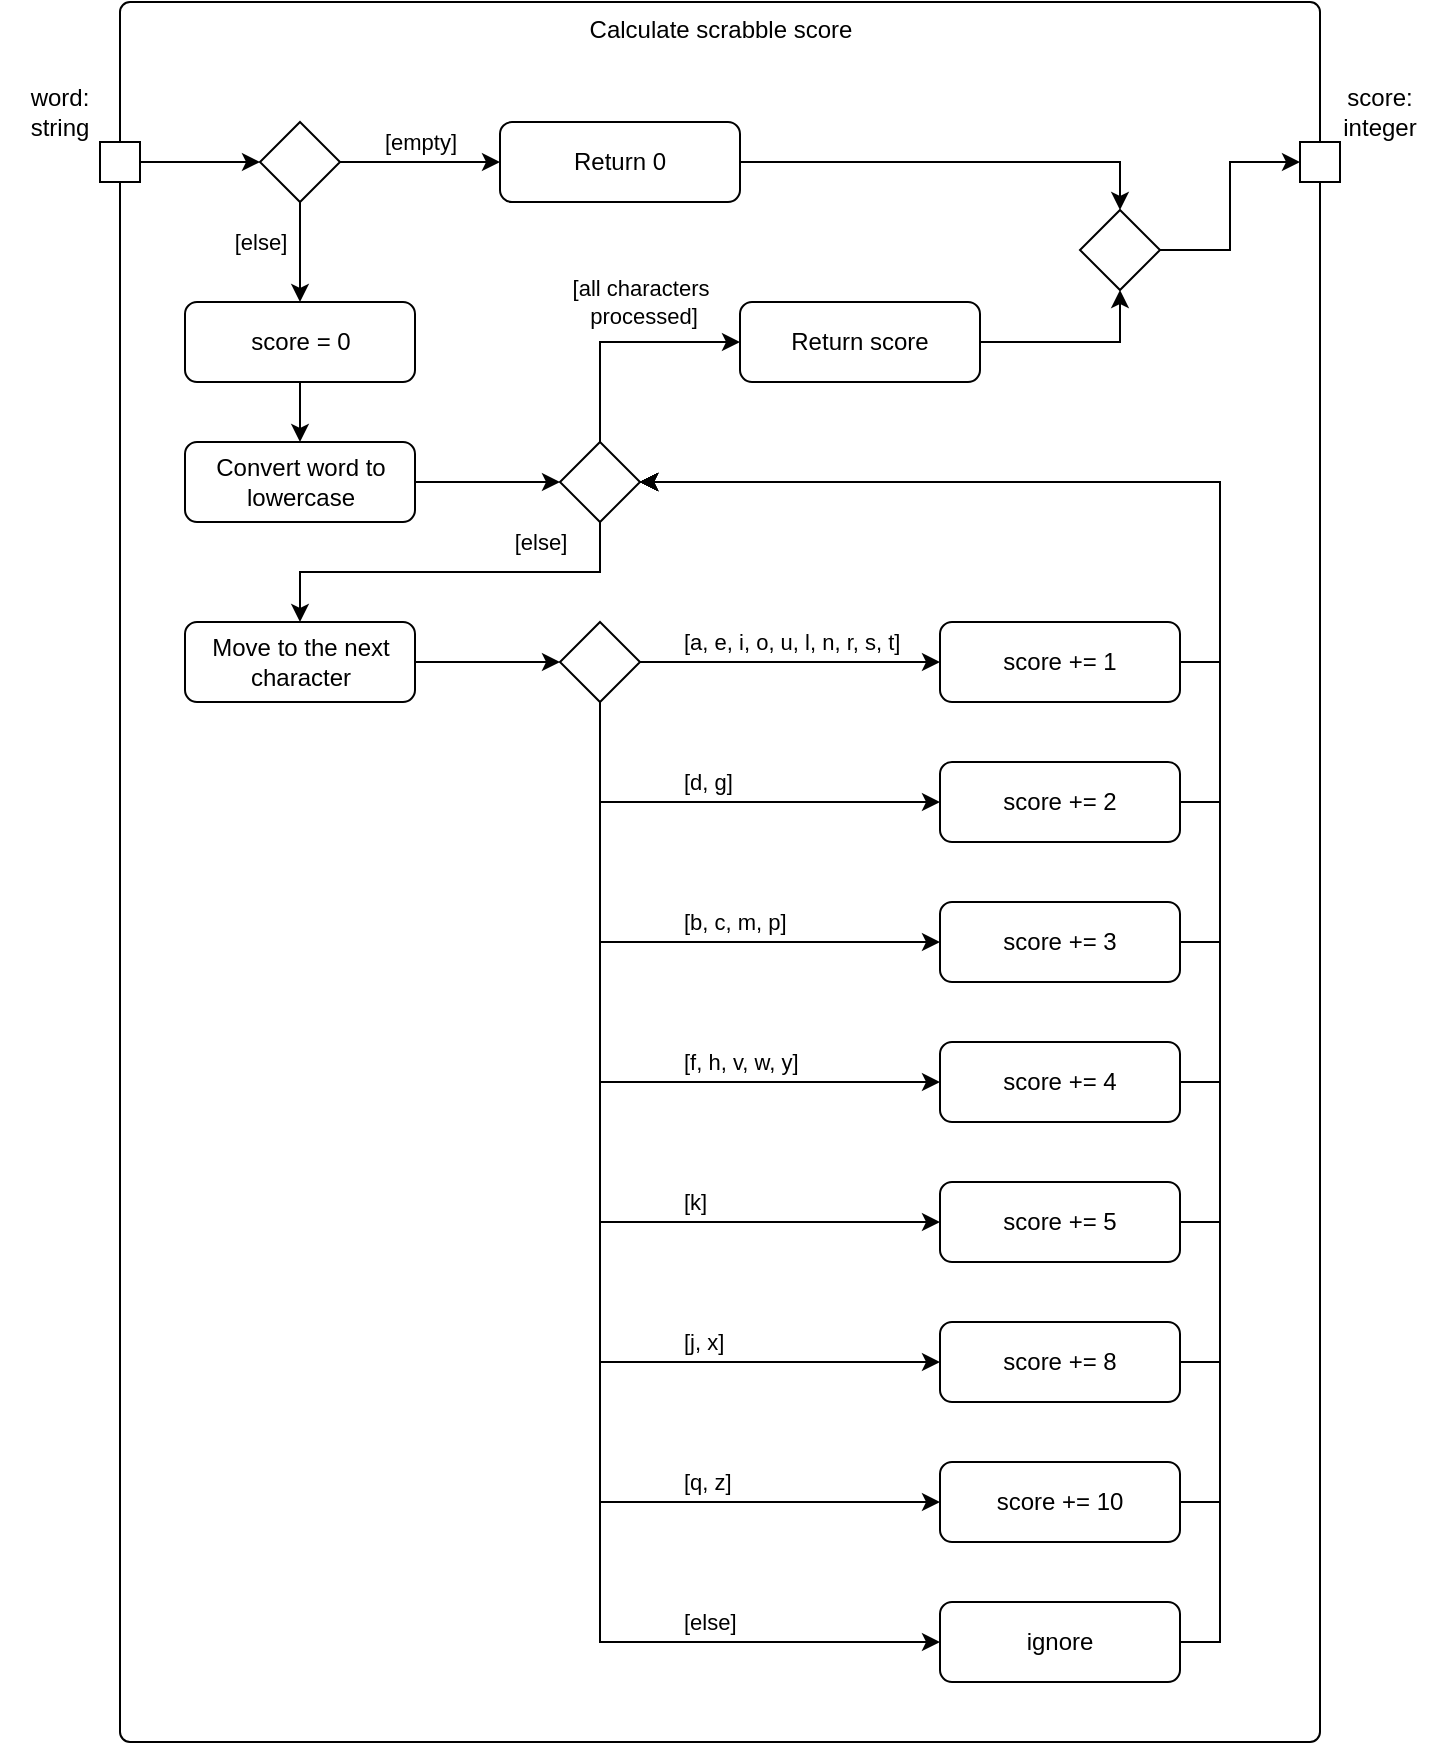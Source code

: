 <mxfile version="18.0.6" type="device"><diagram id="NFdmO6lEsfwVuAc95FKg" name="ActivityDiagram"><mxGraphModel dx="1102" dy="689" grid="1" gridSize="10" guides="1" tooltips="1" connect="1" arrows="1" fold="1" page="1" pageScale="1" pageWidth="827" pageHeight="1169" math="0" shadow="0"><root><mxCell id="0"/><mxCell id="1" parent="0"/><mxCell id="x-cmzn_3sDpw-r4I32FM-1" value="Calculate scrabble score" style="html=1;align=center;verticalAlign=top;rounded=1;absoluteArcSize=1;arcSize=10;dashed=0;" vertex="1" parent="1"><mxGeometry x="120" y="100" width="600" height="870" as="geometry"/></mxCell><mxCell id="x-cmzn_3sDpw-r4I32FM-6" style="edgeStyle=orthogonalEdgeStyle;rounded=0;orthogonalLoop=1;jettySize=auto;html=1;exitX=1;exitY=0.5;exitDx=0;exitDy=0;entryX=0;entryY=0.5;entryDx=0;entryDy=0;" edge="1" parent="1" source="x-cmzn_3sDpw-r4I32FM-2" target="x-cmzn_3sDpw-r4I32FM-5"><mxGeometry relative="1" as="geometry"/></mxCell><mxCell id="x-cmzn_3sDpw-r4I32FM-2" value="" style="whiteSpace=wrap;html=1;aspect=fixed;" vertex="1" parent="1"><mxGeometry x="110" y="170" width="20" height="20" as="geometry"/></mxCell><mxCell id="x-cmzn_3sDpw-r4I32FM-3" value="word: string" style="text;html=1;strokeColor=none;fillColor=none;align=center;verticalAlign=middle;whiteSpace=wrap;rounded=0;" vertex="1" parent="1"><mxGeometry x="60" y="140" width="60" height="30" as="geometry"/></mxCell><mxCell id="x-cmzn_3sDpw-r4I32FM-8" value="[empty]" style="edgeStyle=orthogonalEdgeStyle;rounded=0;orthogonalLoop=1;jettySize=auto;html=1;exitX=1;exitY=0.5;exitDx=0;exitDy=0;entryX=0;entryY=0.5;entryDx=0;entryDy=0;" edge="1" parent="1" source="x-cmzn_3sDpw-r4I32FM-5" target="x-cmzn_3sDpw-r4I32FM-7"><mxGeometry y="10" relative="1" as="geometry"><mxPoint as="offset"/></mxGeometry></mxCell><mxCell id="x-cmzn_3sDpw-r4I32FM-16" value="[else]" style="edgeStyle=orthogonalEdgeStyle;rounded=0;orthogonalLoop=1;jettySize=auto;html=1;exitX=0.5;exitY=1;exitDx=0;exitDy=0;entryX=0.5;entryY=0;entryDx=0;entryDy=0;" edge="1" parent="1" source="x-cmzn_3sDpw-r4I32FM-5" target="x-cmzn_3sDpw-r4I32FM-15"><mxGeometry x="-0.2" y="-20" relative="1" as="geometry"><mxPoint as="offset"/></mxGeometry></mxCell><mxCell id="x-cmzn_3sDpw-r4I32FM-5" value="" style="rhombus;whiteSpace=wrap;html=1;" vertex="1" parent="1"><mxGeometry x="190" y="160" width="40" height="40" as="geometry"/></mxCell><mxCell id="x-cmzn_3sDpw-r4I32FM-12" style="edgeStyle=orthogonalEdgeStyle;rounded=0;orthogonalLoop=1;jettySize=auto;html=1;exitX=1;exitY=0.5;exitDx=0;exitDy=0;entryX=0.5;entryY=0;entryDx=0;entryDy=0;" edge="1" parent="1" source="x-cmzn_3sDpw-r4I32FM-7" target="x-cmzn_3sDpw-r4I32FM-22"><mxGeometry relative="1" as="geometry"/></mxCell><mxCell id="x-cmzn_3sDpw-r4I32FM-7" value="Return 0" style="rounded=1;whiteSpace=wrap;html=1;" vertex="1" parent="1"><mxGeometry x="310" y="160" width="120" height="40" as="geometry"/></mxCell><mxCell id="x-cmzn_3sDpw-r4I32FM-9" value="" style="whiteSpace=wrap;html=1;aspect=fixed;" vertex="1" parent="1"><mxGeometry x="710" y="170" width="20" height="20" as="geometry"/></mxCell><mxCell id="x-cmzn_3sDpw-r4I32FM-10" value="score: integer" style="text;html=1;strokeColor=none;fillColor=none;align=center;verticalAlign=middle;whiteSpace=wrap;rounded=0;" vertex="1" parent="1"><mxGeometry x="720" y="140" width="60" height="30" as="geometry"/></mxCell><mxCell id="x-cmzn_3sDpw-r4I32FM-18" style="edgeStyle=orthogonalEdgeStyle;rounded=0;orthogonalLoop=1;jettySize=auto;html=1;exitX=0.5;exitY=1;exitDx=0;exitDy=0;entryX=0.5;entryY=0;entryDx=0;entryDy=0;" edge="1" parent="1" source="x-cmzn_3sDpw-r4I32FM-15" target="x-cmzn_3sDpw-r4I32FM-17"><mxGeometry relative="1" as="geometry"/></mxCell><mxCell id="x-cmzn_3sDpw-r4I32FM-15" value="score = 0" style="rounded=1;whiteSpace=wrap;html=1;" vertex="1" parent="1"><mxGeometry x="152.5" y="250" width="115" height="40" as="geometry"/></mxCell><mxCell id="x-cmzn_3sDpw-r4I32FM-26" style="edgeStyle=orthogonalEdgeStyle;rounded=0;orthogonalLoop=1;jettySize=auto;html=1;exitX=1;exitY=0.5;exitDx=0;exitDy=0;entryX=0;entryY=0.5;entryDx=0;entryDy=0;" edge="1" parent="1" source="x-cmzn_3sDpw-r4I32FM-17" target="x-cmzn_3sDpw-r4I32FM-19"><mxGeometry relative="1" as="geometry"/></mxCell><mxCell id="x-cmzn_3sDpw-r4I32FM-17" value="Convert word to lowercase" style="rounded=1;whiteSpace=wrap;html=1;" vertex="1" parent="1"><mxGeometry x="152.5" y="320" width="115" height="40" as="geometry"/></mxCell><mxCell id="x-cmzn_3sDpw-r4I32FM-25" value="[all characters&lt;br&gt;&amp;nbsp;processed]" style="edgeStyle=orthogonalEdgeStyle;rounded=0;orthogonalLoop=1;jettySize=auto;html=1;entryX=0;entryY=0.5;entryDx=0;entryDy=0;exitX=0.5;exitY=0;exitDx=0;exitDy=0;" edge="1" parent="1" source="x-cmzn_3sDpw-r4I32FM-19" target="x-cmzn_3sDpw-r4I32FM-21"><mxGeometry x="0.167" y="20" relative="1" as="geometry"><mxPoint as="offset"/></mxGeometry></mxCell><mxCell id="x-cmzn_3sDpw-r4I32FM-28" value="[else]" style="edgeStyle=orthogonalEdgeStyle;rounded=0;orthogonalLoop=1;jettySize=auto;html=1;exitX=0.5;exitY=1;exitDx=0;exitDy=0;entryX=0.5;entryY=0;entryDx=0;entryDy=0;" edge="1" parent="1" source="x-cmzn_3sDpw-r4I32FM-19" target="x-cmzn_3sDpw-r4I32FM-51"><mxGeometry x="-0.45" y="-15" relative="1" as="geometry"><mxPoint as="offset"/></mxGeometry></mxCell><mxCell id="x-cmzn_3sDpw-r4I32FM-19" value="" style="rhombus;whiteSpace=wrap;html=1;" vertex="1" parent="1"><mxGeometry x="340" y="320" width="40" height="40" as="geometry"/></mxCell><mxCell id="x-cmzn_3sDpw-r4I32FM-23" style="edgeStyle=orthogonalEdgeStyle;rounded=0;orthogonalLoop=1;jettySize=auto;html=1;exitX=1;exitY=0.5;exitDx=0;exitDy=0;entryX=0.5;entryY=1;entryDx=0;entryDy=0;" edge="1" parent="1" source="x-cmzn_3sDpw-r4I32FM-21" target="x-cmzn_3sDpw-r4I32FM-22"><mxGeometry relative="1" as="geometry"/></mxCell><mxCell id="x-cmzn_3sDpw-r4I32FM-21" value="Return score" style="rounded=1;whiteSpace=wrap;html=1;" vertex="1" parent="1"><mxGeometry x="430" y="250" width="120" height="40" as="geometry"/></mxCell><mxCell id="x-cmzn_3sDpw-r4I32FM-24" style="edgeStyle=orthogonalEdgeStyle;rounded=0;orthogonalLoop=1;jettySize=auto;html=1;exitX=1;exitY=0.5;exitDx=0;exitDy=0;entryX=0;entryY=0.5;entryDx=0;entryDy=0;" edge="1" parent="1" source="x-cmzn_3sDpw-r4I32FM-22" target="x-cmzn_3sDpw-r4I32FM-9"><mxGeometry relative="1" as="geometry"><mxPoint x="670" y="224" as="sourcePoint"/></mxGeometry></mxCell><mxCell id="x-cmzn_3sDpw-r4I32FM-22" value="" style="rhombus;whiteSpace=wrap;html=1;" vertex="1" parent="1"><mxGeometry x="600" y="204" width="40" height="40" as="geometry"/></mxCell><mxCell id="x-cmzn_3sDpw-r4I32FM-34" style="edgeStyle=orthogonalEdgeStyle;rounded=0;orthogonalLoop=1;jettySize=auto;html=1;exitX=1;exitY=0.5;exitDx=0;exitDy=0;entryX=1;entryY=0.5;entryDx=0;entryDy=0;" edge="1" parent="1" source="x-cmzn_3sDpw-r4I32FM-27" target="x-cmzn_3sDpw-r4I32FM-19"><mxGeometry relative="1" as="geometry"/></mxCell><mxCell id="x-cmzn_3sDpw-r4I32FM-27" value="score += 1" style="rounded=1;whiteSpace=wrap;html=1;" vertex="1" parent="1"><mxGeometry x="530" y="410" width="120" height="40" as="geometry"/></mxCell><mxCell id="x-cmzn_3sDpw-r4I32FM-30" value="[a, e, i, o, u, l, n, r, s, t]" style="edgeStyle=orthogonalEdgeStyle;rounded=0;orthogonalLoop=1;jettySize=auto;html=1;exitX=1;exitY=0.5;exitDx=0;exitDy=0;entryX=0;entryY=0.5;entryDx=0;entryDy=0;align=left;" edge="1" parent="1" source="x-cmzn_3sDpw-r4I32FM-29" target="x-cmzn_3sDpw-r4I32FM-27"><mxGeometry x="-0.733" y="10" relative="1" as="geometry"><mxPoint as="offset"/></mxGeometry></mxCell><mxCell id="x-cmzn_3sDpw-r4I32FM-33" value="[d, g]" style="edgeStyle=orthogonalEdgeStyle;rounded=0;orthogonalLoop=1;jettySize=auto;html=1;exitX=0.5;exitY=1;exitDx=0;exitDy=0;entryX=0;entryY=0.5;entryDx=0;entryDy=0;align=left;" edge="1" parent="1" source="x-cmzn_3sDpw-r4I32FM-29" target="x-cmzn_3sDpw-r4I32FM-32"><mxGeometry x="-0.182" y="10" relative="1" as="geometry"><mxPoint as="offset"/></mxGeometry></mxCell><mxCell id="x-cmzn_3sDpw-r4I32FM-37" value="[b, c, m, p]" style="edgeStyle=orthogonalEdgeStyle;rounded=0;orthogonalLoop=1;jettySize=auto;html=1;exitX=0.5;exitY=1;exitDx=0;exitDy=0;entryX=0;entryY=0.5;entryDx=0;entryDy=0;align=left;" edge="1" parent="1" source="x-cmzn_3sDpw-r4I32FM-29" target="x-cmzn_3sDpw-r4I32FM-36"><mxGeometry x="0.103" y="10" relative="1" as="geometry"><mxPoint as="offset"/></mxGeometry></mxCell><mxCell id="x-cmzn_3sDpw-r4I32FM-41" value="[f, h, v, w, y]" style="edgeStyle=orthogonalEdgeStyle;rounded=0;orthogonalLoop=1;jettySize=auto;html=1;exitX=0.5;exitY=1;exitDx=0;exitDy=0;entryX=0;entryY=0.5;entryDx=0;entryDy=0;align=left;" edge="1" parent="1" source="x-cmzn_3sDpw-r4I32FM-29" target="x-cmzn_3sDpw-r4I32FM-39"><mxGeometry x="0.278" y="10" relative="1" as="geometry"><mxPoint as="offset"/></mxGeometry></mxCell><mxCell id="x-cmzn_3sDpw-r4I32FM-44" value="[k]" style="edgeStyle=orthogonalEdgeStyle;rounded=0;orthogonalLoop=1;jettySize=auto;html=1;exitX=0.5;exitY=1;exitDx=0;exitDy=0;entryX=0;entryY=0.5;entryDx=0;entryDy=0;align=left;" edge="1" parent="1" source="x-cmzn_3sDpw-r4I32FM-29" target="x-cmzn_3sDpw-r4I32FM-42"><mxGeometry x="0.395" y="10" relative="1" as="geometry"><mxPoint as="offset"/></mxGeometry></mxCell><mxCell id="x-cmzn_3sDpw-r4I32FM-47" value="[j, x]" style="edgeStyle=orthogonalEdgeStyle;rounded=0;orthogonalLoop=1;jettySize=auto;html=1;exitX=0.5;exitY=1;exitDx=0;exitDy=0;entryX=0;entryY=0.5;entryDx=0;entryDy=0;align=left;" edge="1" parent="1" source="x-cmzn_3sDpw-r4I32FM-29" target="x-cmzn_3sDpw-r4I32FM-45"><mxGeometry x="0.48" y="10" relative="1" as="geometry"><mxPoint as="offset"/></mxGeometry></mxCell><mxCell id="x-cmzn_3sDpw-r4I32FM-50" value="[q, z]" style="edgeStyle=orthogonalEdgeStyle;rounded=0;orthogonalLoop=1;jettySize=auto;html=1;exitX=0.5;exitY=1;exitDx=0;exitDy=0;entryX=0;entryY=0.5;entryDx=0;entryDy=0;align=left;" edge="1" parent="1" source="x-cmzn_3sDpw-r4I32FM-29" target="x-cmzn_3sDpw-r4I32FM-48"><mxGeometry x="0.544" y="10" relative="1" as="geometry"><mxPoint as="offset"/></mxGeometry></mxCell><mxCell id="x-cmzn_3sDpw-r4I32FM-55" value="[else]" style="edgeStyle=orthogonalEdgeStyle;rounded=0;orthogonalLoop=1;jettySize=auto;html=1;exitX=0.5;exitY=1;exitDx=0;exitDy=0;entryX=0;entryY=0.5;entryDx=0;entryDy=0;align=left;" edge="1" parent="1" source="x-cmzn_3sDpw-r4I32FM-29" target="x-cmzn_3sDpw-r4I32FM-54"><mxGeometry x="0.594" y="10" relative="1" as="geometry"><mxPoint as="offset"/></mxGeometry></mxCell><mxCell id="x-cmzn_3sDpw-r4I32FM-29" value="" style="rhombus;whiteSpace=wrap;html=1;" vertex="1" parent="1"><mxGeometry x="340" y="410" width="40" height="40" as="geometry"/></mxCell><mxCell id="x-cmzn_3sDpw-r4I32FM-35" style="edgeStyle=orthogonalEdgeStyle;rounded=0;orthogonalLoop=1;jettySize=auto;html=1;exitX=1;exitY=0.5;exitDx=0;exitDy=0;entryX=1;entryY=0.5;entryDx=0;entryDy=0;" edge="1" parent="1" source="x-cmzn_3sDpw-r4I32FM-32" target="x-cmzn_3sDpw-r4I32FM-19"><mxGeometry relative="1" as="geometry"/></mxCell><mxCell id="x-cmzn_3sDpw-r4I32FM-32" value="score += 2" style="rounded=1;whiteSpace=wrap;html=1;" vertex="1" parent="1"><mxGeometry x="530" y="480" width="120" height="40" as="geometry"/></mxCell><mxCell id="x-cmzn_3sDpw-r4I32FM-38" style="edgeStyle=orthogonalEdgeStyle;rounded=0;orthogonalLoop=1;jettySize=auto;html=1;exitX=1;exitY=0.5;exitDx=0;exitDy=0;entryX=1;entryY=0.5;entryDx=0;entryDy=0;" edge="1" parent="1" source="x-cmzn_3sDpw-r4I32FM-36" target="x-cmzn_3sDpw-r4I32FM-19"><mxGeometry relative="1" as="geometry"/></mxCell><mxCell id="x-cmzn_3sDpw-r4I32FM-36" value="score += 3" style="rounded=1;whiteSpace=wrap;html=1;" vertex="1" parent="1"><mxGeometry x="530" y="550" width="120" height="40" as="geometry"/></mxCell><mxCell id="x-cmzn_3sDpw-r4I32FM-40" style="edgeStyle=orthogonalEdgeStyle;rounded=0;orthogonalLoop=1;jettySize=auto;html=1;exitX=1;exitY=0.5;exitDx=0;exitDy=0;entryX=1;entryY=0.5;entryDx=0;entryDy=0;" edge="1" parent="1" source="x-cmzn_3sDpw-r4I32FM-39" target="x-cmzn_3sDpw-r4I32FM-19"><mxGeometry relative="1" as="geometry"/></mxCell><mxCell id="x-cmzn_3sDpw-r4I32FM-39" value="score += 4" style="rounded=1;whiteSpace=wrap;html=1;" vertex="1" parent="1"><mxGeometry x="530" y="620" width="120" height="40" as="geometry"/></mxCell><mxCell id="x-cmzn_3sDpw-r4I32FM-43" style="edgeStyle=orthogonalEdgeStyle;rounded=0;orthogonalLoop=1;jettySize=auto;html=1;exitX=1;exitY=0.5;exitDx=0;exitDy=0;entryX=1;entryY=0.5;entryDx=0;entryDy=0;" edge="1" parent="1" source="x-cmzn_3sDpw-r4I32FM-42" target="x-cmzn_3sDpw-r4I32FM-19"><mxGeometry relative="1" as="geometry"/></mxCell><mxCell id="x-cmzn_3sDpw-r4I32FM-42" value="score += 5" style="rounded=1;whiteSpace=wrap;html=1;" vertex="1" parent="1"><mxGeometry x="530" y="690" width="120" height="40" as="geometry"/></mxCell><mxCell id="x-cmzn_3sDpw-r4I32FM-46" style="edgeStyle=orthogonalEdgeStyle;rounded=0;orthogonalLoop=1;jettySize=auto;html=1;exitX=1;exitY=0.5;exitDx=0;exitDy=0;entryX=1;entryY=0.5;entryDx=0;entryDy=0;" edge="1" parent="1" source="x-cmzn_3sDpw-r4I32FM-45" target="x-cmzn_3sDpw-r4I32FM-19"><mxGeometry relative="1" as="geometry"/></mxCell><mxCell id="x-cmzn_3sDpw-r4I32FM-45" value="score += 8" style="rounded=1;whiteSpace=wrap;html=1;" vertex="1" parent="1"><mxGeometry x="530" y="760" width="120" height="40" as="geometry"/></mxCell><mxCell id="x-cmzn_3sDpw-r4I32FM-49" style="edgeStyle=orthogonalEdgeStyle;rounded=0;orthogonalLoop=1;jettySize=auto;html=1;exitX=1;exitY=0.5;exitDx=0;exitDy=0;entryX=1;entryY=0.5;entryDx=0;entryDy=0;" edge="1" parent="1" source="x-cmzn_3sDpw-r4I32FM-48" target="x-cmzn_3sDpw-r4I32FM-19"><mxGeometry relative="1" as="geometry"/></mxCell><mxCell id="x-cmzn_3sDpw-r4I32FM-48" value="score += 10" style="rounded=1;whiteSpace=wrap;html=1;" vertex="1" parent="1"><mxGeometry x="530" y="830" width="120" height="40" as="geometry"/></mxCell><mxCell id="x-cmzn_3sDpw-r4I32FM-52" style="edgeStyle=orthogonalEdgeStyle;rounded=0;orthogonalLoop=1;jettySize=auto;html=1;exitX=1;exitY=0.5;exitDx=0;exitDy=0;entryX=0;entryY=0.5;entryDx=0;entryDy=0;" edge="1" parent="1" source="x-cmzn_3sDpw-r4I32FM-51" target="x-cmzn_3sDpw-r4I32FM-29"><mxGeometry relative="1" as="geometry"/></mxCell><mxCell id="x-cmzn_3sDpw-r4I32FM-51" value="Move to the next character" style="rounded=1;whiteSpace=wrap;html=1;" vertex="1" parent="1"><mxGeometry x="152.5" y="410" width="115" height="40" as="geometry"/></mxCell><mxCell id="x-cmzn_3sDpw-r4I32FM-56" style="edgeStyle=orthogonalEdgeStyle;rounded=0;orthogonalLoop=1;jettySize=auto;html=1;exitX=1;exitY=0.5;exitDx=0;exitDy=0;entryX=1;entryY=0.5;entryDx=0;entryDy=0;" edge="1" parent="1" source="x-cmzn_3sDpw-r4I32FM-54" target="x-cmzn_3sDpw-r4I32FM-19"><mxGeometry relative="1" as="geometry"/></mxCell><mxCell id="x-cmzn_3sDpw-r4I32FM-54" value="ignore" style="rounded=1;whiteSpace=wrap;html=1;" vertex="1" parent="1"><mxGeometry x="530" y="900" width="120" height="40" as="geometry"/></mxCell></root></mxGraphModel></diagram></mxfile>